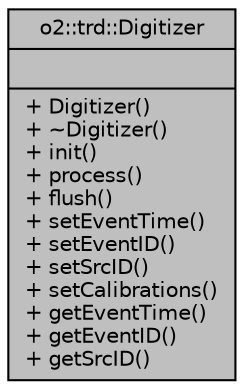 digraph "o2::trd::Digitizer"
{
 // INTERACTIVE_SVG=YES
  bgcolor="transparent";
  edge [fontname="Helvetica",fontsize="10",labelfontname="Helvetica",labelfontsize="10"];
  node [fontname="Helvetica",fontsize="10",shape=record];
  Node1 [label="{o2::trd::Digitizer\n||+ Digitizer()\l+ ~Digitizer()\l+ init()\l+ process()\l+ flush()\l+ setEventTime()\l+ setEventID()\l+ setSrcID()\l+ setCalibrations()\l+ getEventTime()\l+ getEventID()\l+ getSrcID()\l}",height=0.2,width=0.4,color="black", fillcolor="grey75", style="filled", fontcolor="black"];
}
